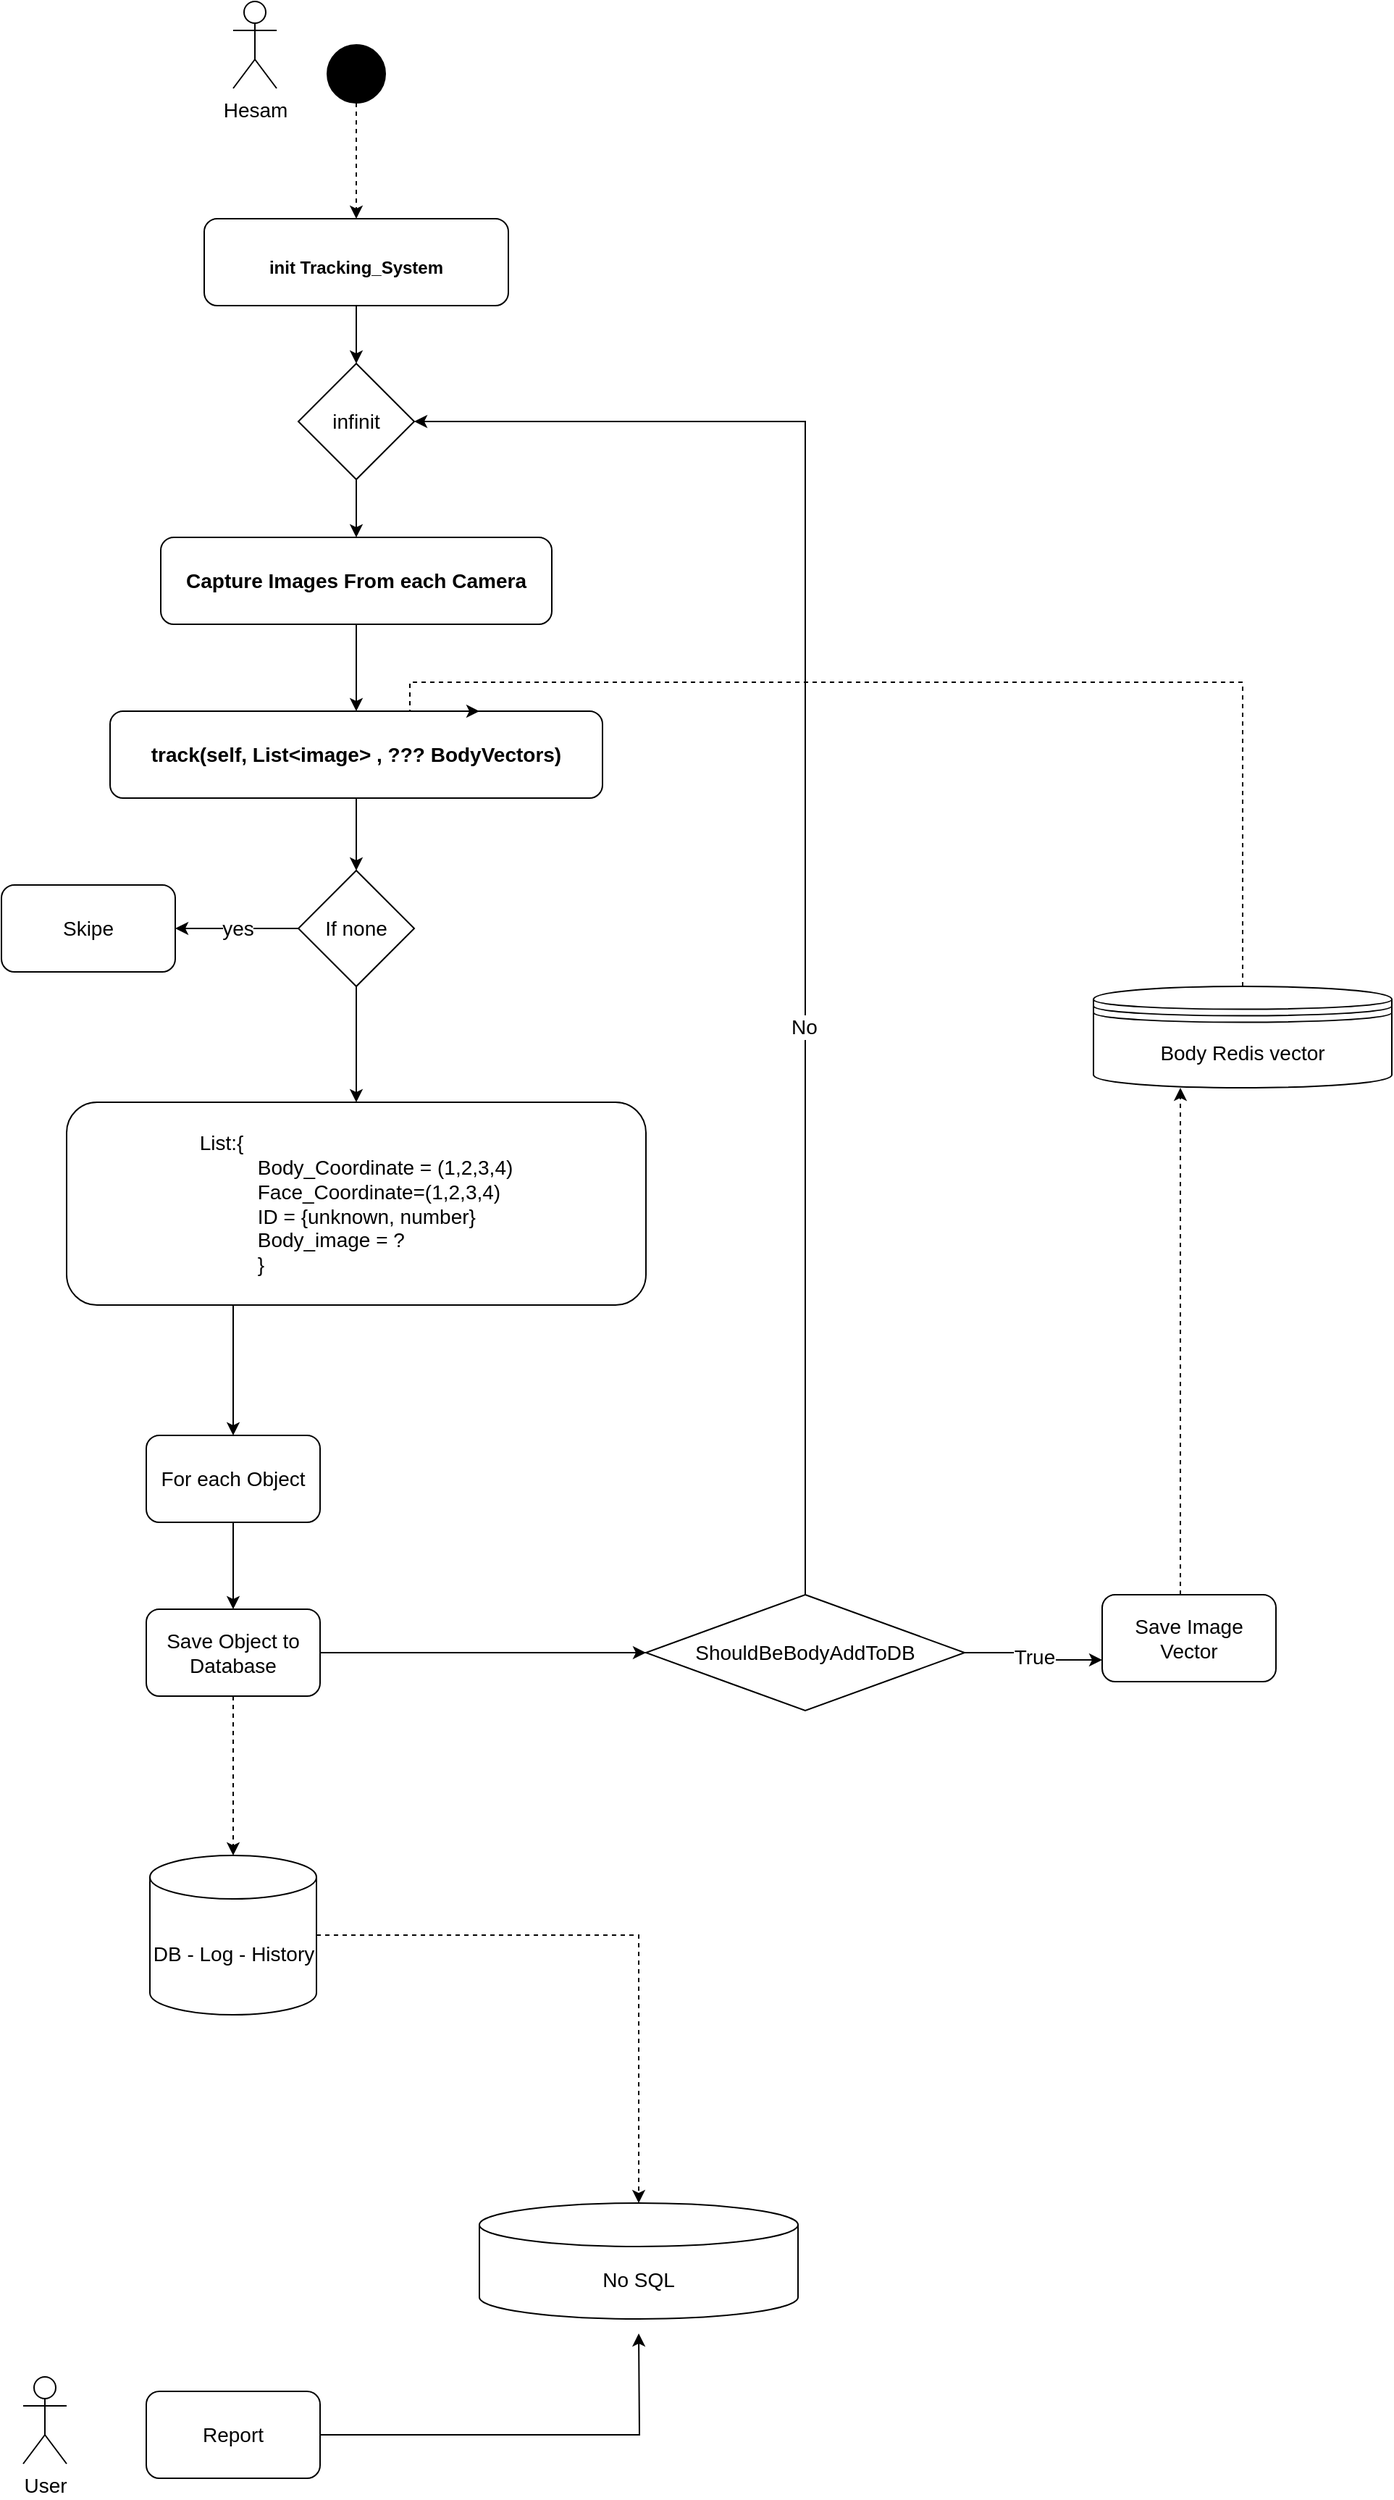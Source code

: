 <mxfile version="21.8.1" type="device">
  <diagram id="FKq5CLQAyFFpM8Bv2wke" name="Page-1">
    <mxGraphModel dx="1036" dy="531" grid="1" gridSize="10" guides="1" tooltips="1" connect="1" arrows="1" fold="1" page="1" pageScale="1" pageWidth="850" pageHeight="1100" math="0" shadow="0">
      <root>
        <mxCell id="0" />
        <mxCell id="1" parent="0" />
        <mxCell id="8DLabtTejDQ22D-dgJ3I-15" style="edgeStyle=orthogonalEdgeStyle;rounded=0;orthogonalLoop=1;jettySize=auto;html=1;entryX=0.5;entryY=0;entryDx=0;entryDy=0;fontSize=14;" parent="1" source="8DLabtTejDQ22D-dgJ3I-10" target="8DLabtTejDQ22D-dgJ3I-12" edge="1">
          <mxGeometry relative="1" as="geometry" />
        </mxCell>
        <mxCell id="8DLabtTejDQ22D-dgJ3I-10" value="&lt;span style=&quot;font-size: 12px; font-weight: 700;&quot;&gt;init Tracking_System&lt;/span&gt;" style="rounded=1;whiteSpace=wrap;html=1;fontSize=21;" parent="1" vertex="1">
          <mxGeometry x="300" y="520" width="210" height="60" as="geometry" />
        </mxCell>
        <mxCell id="8DLabtTejDQ22D-dgJ3I-20" style="edgeStyle=orthogonalEdgeStyle;rounded=0;orthogonalLoop=1;jettySize=auto;html=1;entryX=0.5;entryY=0;entryDx=0;entryDy=0;fontSize=14;" parent="1" source="8DLabtTejDQ22D-dgJ3I-11" target="8DLabtTejDQ22D-dgJ3I-19" edge="1">
          <mxGeometry relative="1" as="geometry" />
        </mxCell>
        <mxCell id="8DLabtTejDQ22D-dgJ3I-11" value="track(self, List&amp;lt;image&amp;gt; , ??? BodyVectors)" style="rounded=1;whiteSpace=wrap;html=1;fontSize=14;fontStyle=1" parent="1" vertex="1">
          <mxGeometry x="235" y="860" width="340" height="60" as="geometry" />
        </mxCell>
        <mxCell id="8DLabtTejDQ22D-dgJ3I-14" style="edgeStyle=orthogonalEdgeStyle;rounded=0;orthogonalLoop=1;jettySize=auto;html=1;entryX=0.5;entryY=0;entryDx=0;entryDy=0;fontSize=14;" parent="1" source="8DLabtTejDQ22D-dgJ3I-12" target="8DLabtTejDQ22D-dgJ3I-13" edge="1">
          <mxGeometry relative="1" as="geometry" />
        </mxCell>
        <mxCell id="8DLabtTejDQ22D-dgJ3I-12" value="infinit" style="rhombus;whiteSpace=wrap;html=1;fontSize=14;" parent="1" vertex="1">
          <mxGeometry x="365" y="620" width="80" height="80" as="geometry" />
        </mxCell>
        <mxCell id="8DLabtTejDQ22D-dgJ3I-16" style="edgeStyle=orthogonalEdgeStyle;rounded=0;orthogonalLoop=1;jettySize=auto;html=1;fontSize=14;" parent="1" source="8DLabtTejDQ22D-dgJ3I-13" target="8DLabtTejDQ22D-dgJ3I-11" edge="1">
          <mxGeometry relative="1" as="geometry" />
        </mxCell>
        <mxCell id="8DLabtTejDQ22D-dgJ3I-13" value="Capture&lt;span&gt; &lt;/span&gt;Images From each Camera" style="rounded=1;whiteSpace=wrap;html=1;fontSize=14;fontStyle=1" parent="1" vertex="1">
          <mxGeometry x="270" y="740" width="270" height="60" as="geometry" />
        </mxCell>
        <mxCell id="8DLabtTejDQ22D-dgJ3I-18" value="Skipe" style="rounded=1;whiteSpace=wrap;html=1;fontSize=14;" parent="1" vertex="1">
          <mxGeometry x="160" y="980" width="120" height="60" as="geometry" />
        </mxCell>
        <mxCell id="8DLabtTejDQ22D-dgJ3I-21" value="yes" style="edgeStyle=orthogonalEdgeStyle;rounded=0;orthogonalLoop=1;jettySize=auto;html=1;fontSize=14;" parent="1" source="8DLabtTejDQ22D-dgJ3I-19" target="8DLabtTejDQ22D-dgJ3I-18" edge="1">
          <mxGeometry relative="1" as="geometry" />
        </mxCell>
        <mxCell id="8DLabtTejDQ22D-dgJ3I-24" style="edgeStyle=orthogonalEdgeStyle;rounded=0;orthogonalLoop=1;jettySize=auto;html=1;entryX=0.5;entryY=0;entryDx=0;entryDy=0;fontSize=14;" parent="1" source="8DLabtTejDQ22D-dgJ3I-19" target="8DLabtTejDQ22D-dgJ3I-23" edge="1">
          <mxGeometry relative="1" as="geometry" />
        </mxCell>
        <mxCell id="8DLabtTejDQ22D-dgJ3I-19" value="If none" style="rhombus;whiteSpace=wrap;html=1;fontSize=14;" parent="1" vertex="1">
          <mxGeometry x="365" y="970" width="80" height="80" as="geometry" />
        </mxCell>
        <mxCell id="8DLabtTejDQ22D-dgJ3I-30" style="edgeStyle=orthogonalEdgeStyle;rounded=0;orthogonalLoop=1;jettySize=auto;html=1;entryX=0.5;entryY=0;entryDx=0;entryDy=0;fontSize=14;" parent="1" source="8DLabtTejDQ22D-dgJ3I-23" target="8DLabtTejDQ22D-dgJ3I-29" edge="1">
          <mxGeometry relative="1" as="geometry">
            <Array as="points">
              <mxPoint x="320" y="1290" />
              <mxPoint x="320" y="1290" />
            </Array>
          </mxGeometry>
        </mxCell>
        <mxCell id="8DLabtTejDQ22D-dgJ3I-35" style="edgeStyle=orthogonalEdgeStyle;rounded=0;orthogonalLoop=1;jettySize=auto;html=1;fontSize=14;" parent="1" source="8DLabtTejDQ22D-dgJ3I-32" target="8DLabtTejDQ22D-dgJ3I-25" edge="1">
          <mxGeometry relative="1" as="geometry">
            <Array as="points">
              <mxPoint x="520" y="1510" />
            </Array>
          </mxGeometry>
        </mxCell>
        <mxCell id="8DLabtTejDQ22D-dgJ3I-23" value="&lt;div style=&quot;text-align: left;&quot;&gt;&lt;span style=&quot;background-color: initial;&quot;&gt;List:{&lt;/span&gt;&lt;/div&gt;&lt;blockquote style=&quot;margin: 0 0 0 40px; border: none; padding: 0px;&quot;&gt;&lt;div style=&quot;text-align: left;&quot;&gt;&lt;span style=&quot;background-color: initial;&quot;&gt;Body_Coordinate = (1,2,3,4)&lt;/span&gt;&lt;/div&gt;&lt;div style=&quot;text-align: left;&quot;&gt;&lt;span style=&quot;background-color: initial;&quot;&gt;Face_Coordinate=(1,2,3,4)&lt;/span&gt;&lt;/div&gt;&lt;div style=&quot;text-align: left;&quot;&gt;&lt;span style=&quot;background-color: initial;&quot;&gt;ID = {unknown, number}&lt;/span&gt;&lt;/div&gt;&lt;div style=&quot;text-align: left;&quot;&gt;&lt;span style=&quot;background-color: initial;&quot;&gt;Body_image = ?&lt;/span&gt;&lt;br&gt;&lt;/div&gt;&lt;div style=&quot;text-align: left;&quot;&gt;&lt;span style=&quot;background-color: initial;&quot;&gt;}&lt;/span&gt;&lt;br&gt;&lt;/div&gt;&lt;/blockquote&gt;" style="rounded=1;whiteSpace=wrap;html=1;fontSize=14;" parent="1" vertex="1">
          <mxGeometry x="205" y="1130" width="400" height="140" as="geometry" />
        </mxCell>
        <mxCell id="8DLabtTejDQ22D-dgJ3I-28" value="True" style="edgeStyle=orthogonalEdgeStyle;rounded=0;orthogonalLoop=1;jettySize=auto;html=1;fontSize=14;entryX=0;entryY=0.75;entryDx=0;entryDy=0;" parent="1" source="8DLabtTejDQ22D-dgJ3I-25" target="8DLabtTejDQ22D-dgJ3I-26" edge="1">
          <mxGeometry relative="1" as="geometry">
            <mxPoint x="495" y="1730" as="targetPoint" />
          </mxGeometry>
        </mxCell>
        <mxCell id="8DLabtTejDQ22D-dgJ3I-40" style="edgeStyle=orthogonalEdgeStyle;rounded=0;orthogonalLoop=1;jettySize=auto;html=1;fontSize=14;entryX=1;entryY=0.5;entryDx=0;entryDy=0;" parent="1" source="8DLabtTejDQ22D-dgJ3I-25" target="8DLabtTejDQ22D-dgJ3I-12" edge="1">
          <mxGeometry relative="1" as="geometry">
            <mxPoint x="540" y="1660" as="targetPoint" />
            <Array as="points">
              <mxPoint x="715" y="660" />
            </Array>
          </mxGeometry>
        </mxCell>
        <mxCell id="8DLabtTejDQ22D-dgJ3I-41" value="No" style="edgeLabel;html=1;align=center;verticalAlign=middle;resizable=0;points=[];fontSize=14;" parent="8DLabtTejDQ22D-dgJ3I-40" vertex="1" connectable="0">
          <mxGeometry x="-0.273" y="1" relative="1" as="geometry">
            <mxPoint as="offset" />
          </mxGeometry>
        </mxCell>
        <mxCell id="8DLabtTejDQ22D-dgJ3I-25" value="&lt;span style=&quot;text-align: left;&quot;&gt;ShouldBeBodyAddToDB&lt;/span&gt;" style="rhombus;whiteSpace=wrap;html=1;fontSize=14;" parent="1" vertex="1">
          <mxGeometry x="605" y="1470" width="220" height="80" as="geometry" />
        </mxCell>
        <mxCell id="8DLabtTejDQ22D-dgJ3I-37" style="edgeStyle=orthogonalEdgeStyle;rounded=0;orthogonalLoop=1;jettySize=auto;html=1;fontSize=14;dashed=1;" parent="1" source="8DLabtTejDQ22D-dgJ3I-26" target="8DLabtTejDQ22D-dgJ3I-36" edge="1">
          <mxGeometry relative="1" as="geometry">
            <Array as="points">
              <mxPoint x="974" y="1220" />
              <mxPoint x="974" y="1220" />
            </Array>
          </mxGeometry>
        </mxCell>
        <mxCell id="8DLabtTejDQ22D-dgJ3I-26" value="Save Image Vector" style="rounded=1;whiteSpace=wrap;html=1;fontSize=14;" parent="1" vertex="1">
          <mxGeometry x="920" y="1470" width="120" height="60" as="geometry" />
        </mxCell>
        <mxCell id="8DLabtTejDQ22D-dgJ3I-33" style="edgeStyle=orthogonalEdgeStyle;rounded=0;orthogonalLoop=1;jettySize=auto;html=1;fontSize=14;" parent="1" source="8DLabtTejDQ22D-dgJ3I-29" target="8DLabtTejDQ22D-dgJ3I-32" edge="1">
          <mxGeometry relative="1" as="geometry" />
        </mxCell>
        <mxCell id="8DLabtTejDQ22D-dgJ3I-29" value="For each Object" style="rounded=1;whiteSpace=wrap;html=1;fontSize=14;" parent="1" vertex="1">
          <mxGeometry x="260" y="1360" width="120" height="60" as="geometry" />
        </mxCell>
        <mxCell id="8DLabtTejDQ22D-dgJ3I-43" style="edgeStyle=orthogonalEdgeStyle;rounded=0;orthogonalLoop=1;jettySize=auto;html=1;fontSize=14;dashed=1;" parent="1" source="8DLabtTejDQ22D-dgJ3I-32" target="8DLabtTejDQ22D-dgJ3I-42" edge="1">
          <mxGeometry relative="1" as="geometry" />
        </mxCell>
        <mxCell id="8DLabtTejDQ22D-dgJ3I-32" value="Save Object to Database" style="rounded=1;whiteSpace=wrap;html=1;fontSize=14;" parent="1" vertex="1">
          <mxGeometry x="260" y="1480" width="120" height="60" as="geometry" />
        </mxCell>
        <mxCell id="8DLabtTejDQ22D-dgJ3I-52" style="edgeStyle=orthogonalEdgeStyle;rounded=0;orthogonalLoop=1;jettySize=auto;html=1;entryX=0.75;entryY=0;entryDx=0;entryDy=0;dashed=1;fontSize=14;" parent="1" source="8DLabtTejDQ22D-dgJ3I-36" target="8DLabtTejDQ22D-dgJ3I-11" edge="1">
          <mxGeometry relative="1" as="geometry">
            <Array as="points">
              <mxPoint x="1017" y="840" />
              <mxPoint x="442" y="840" />
            </Array>
          </mxGeometry>
        </mxCell>
        <mxCell id="8DLabtTejDQ22D-dgJ3I-36" value="Body Redis vector" style="shape=datastore;whiteSpace=wrap;html=1;fontSize=14;" parent="1" vertex="1">
          <mxGeometry x="914" y="1050" width="206" height="70" as="geometry" />
        </mxCell>
        <mxCell id="8DLabtTejDQ22D-dgJ3I-45" style="edgeStyle=orthogonalEdgeStyle;rounded=0;orthogonalLoop=1;jettySize=auto;html=1;dashed=1;fontSize=14;" parent="1" source="8DLabtTejDQ22D-dgJ3I-42" target="8DLabtTejDQ22D-dgJ3I-44" edge="1">
          <mxGeometry relative="1" as="geometry" />
        </mxCell>
        <mxCell id="8DLabtTejDQ22D-dgJ3I-42" value="DB - Log - History" style="shape=cylinder3;whiteSpace=wrap;html=1;boundedLbl=1;backgroundOutline=1;size=15;fontSize=14;" parent="1" vertex="1">
          <mxGeometry x="262.5" y="1650" width="115" height="110" as="geometry" />
        </mxCell>
        <mxCell id="8DLabtTejDQ22D-dgJ3I-44" value="No SQL" style="shape=cylinder3;whiteSpace=wrap;html=1;boundedLbl=1;backgroundOutline=1;size=15;fontSize=14;" parent="1" vertex="1">
          <mxGeometry x="490" y="1890" width="220" height="80" as="geometry" />
        </mxCell>
        <mxCell id="8DLabtTejDQ22D-dgJ3I-46" value="User" style="shape=umlActor;verticalLabelPosition=bottom;verticalAlign=top;html=1;outlineConnect=0;fontSize=14;" parent="1" vertex="1">
          <mxGeometry x="175" y="2010" width="30" height="60" as="geometry" />
        </mxCell>
        <mxCell id="8DLabtTejDQ22D-dgJ3I-48" style="edgeStyle=orthogonalEdgeStyle;rounded=0;orthogonalLoop=1;jettySize=auto;html=1;fontSize=14;" parent="1" source="8DLabtTejDQ22D-dgJ3I-47" edge="1">
          <mxGeometry relative="1" as="geometry">
            <mxPoint x="600" y="1980" as="targetPoint" />
          </mxGeometry>
        </mxCell>
        <mxCell id="8DLabtTejDQ22D-dgJ3I-47" value="Report" style="rounded=1;whiteSpace=wrap;html=1;fontSize=14;" parent="1" vertex="1">
          <mxGeometry x="260" y="2020" width="120" height="60" as="geometry" />
        </mxCell>
        <mxCell id="8DLabtTejDQ22D-dgJ3I-53" value="Hesam" style="shape=umlActor;verticalLabelPosition=bottom;verticalAlign=top;html=1;outlineConnect=0;fontSize=14;" parent="1" vertex="1">
          <mxGeometry x="320" y="370" width="30" height="60" as="geometry" />
        </mxCell>
        <mxCell id="8DLabtTejDQ22D-dgJ3I-56" style="edgeStyle=orthogonalEdgeStyle;rounded=0;orthogonalLoop=1;jettySize=auto;html=1;dashed=1;fontSize=14;" parent="1" source="8DLabtTejDQ22D-dgJ3I-54" target="8DLabtTejDQ22D-dgJ3I-10" edge="1">
          <mxGeometry relative="1" as="geometry" />
        </mxCell>
        <mxCell id="8DLabtTejDQ22D-dgJ3I-54" value="" style="ellipse;whiteSpace=wrap;html=1;aspect=fixed;fontSize=14;fillColor=#000000;" parent="1" vertex="1">
          <mxGeometry x="385" y="400" width="40" height="40" as="geometry" />
        </mxCell>
      </root>
    </mxGraphModel>
  </diagram>
</mxfile>
